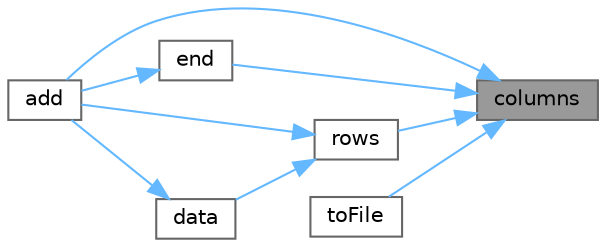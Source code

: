 digraph "columns"
{
 // INTERACTIVE_SVG=YES
 // LATEX_PDF_SIZE
  bgcolor="transparent";
  edge [fontname=Helvetica,fontsize=10,labelfontname=Helvetica,labelfontsize=10];
  node [fontname=Helvetica,fontsize=10,shape=box,height=0.2,width=0.4];
  rankdir="RL";
  Node1 [label="columns",height=0.2,width=0.4,color="gray40", fillcolor="grey60", style="filled", fontcolor="black",tooltip=" "];
  Node1 -> Node2 [dir="back",color="steelblue1",style="solid"];
  Node2 [label="add",height=0.2,width=0.4,color="grey40", fillcolor="white", style="filled",URL="$classore_1_1data_1_1_in_memory_report.html#a49946887f68b96cc532c8978e9401aea",tooltip=" "];
  Node1 -> Node3 [dir="back",color="steelblue1",style="solid"];
  Node3 [label="end",height=0.2,width=0.4,color="grey40", fillcolor="white", style="filled",URL="$classore_1_1data_1_1_in_memory_report.html#a64e9fa75beda50a9e8400ee0d4e61984",tooltip=" "];
  Node3 -> Node2 [dir="back",color="steelblue1",style="solid"];
  Node1 -> Node4 [dir="back",color="steelblue1",style="solid"];
  Node4 [label="rows",height=0.2,width=0.4,color="grey40", fillcolor="white", style="filled",URL="$classore_1_1data_1_1_in_memory_report.html#a74da223ed3bde38f5e9f6822f6cacfbe",tooltip=" "];
  Node4 -> Node2 [dir="back",color="steelblue1",style="solid"];
  Node4 -> Node5 [dir="back",color="steelblue1",style="solid"];
  Node5 [label="data",height=0.2,width=0.4,color="grey40", fillcolor="white", style="filled",URL="$classore_1_1data_1_1_in_memory_report.html#a5df3c5eacb128a26c8a2ee148f5b75f9",tooltip="Returns the data."];
  Node5 -> Node2 [dir="back",color="steelblue1",style="solid"];
  Node1 -> Node6 [dir="back",color="steelblue1",style="solid"];
  Node6 [label="toFile",height=0.2,width=0.4,color="grey40", fillcolor="white", style="filled",URL="$classore_1_1data_1_1_in_memory_report.html#abe91a6caf015cdc4c4e53c3f03dcc103",tooltip=" "];
}
